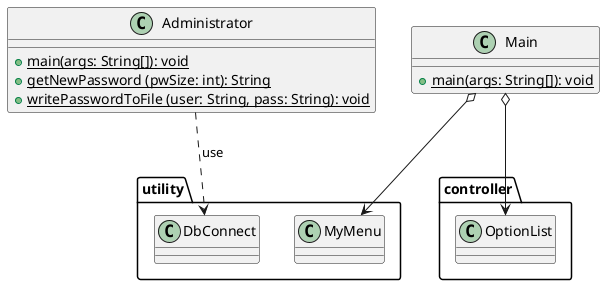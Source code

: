 @startuml main
class Administrator {
    +{static} main(args: String[]): void
    +{static} getNewPassword (pwSize: int): String
    +{static} writePasswordToFile (user: String, pass: String): void

}

class Main {
    +{static} main(args: String[]): void
}


Main o--> controller.OptionList
Main o--> utility.MyMenu

Administrator ..> utility.DbConnect: use

@enduml